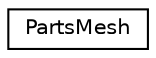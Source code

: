 digraph "クラス階層図"
{
 // LATEX_PDF_SIZE
  edge [fontname="Helvetica",fontsize="10",labelfontname="Helvetica",labelfontsize="10"];
  node [fontname="Helvetica",fontsize="10",shape=record];
  rankdir="LR";
  Node0 [label="PartsMesh",height=0.2,width=0.4,color="black", fillcolor="white", style="filled",URL="$struct_parts_mesh.html",tooltip=" "];
}

